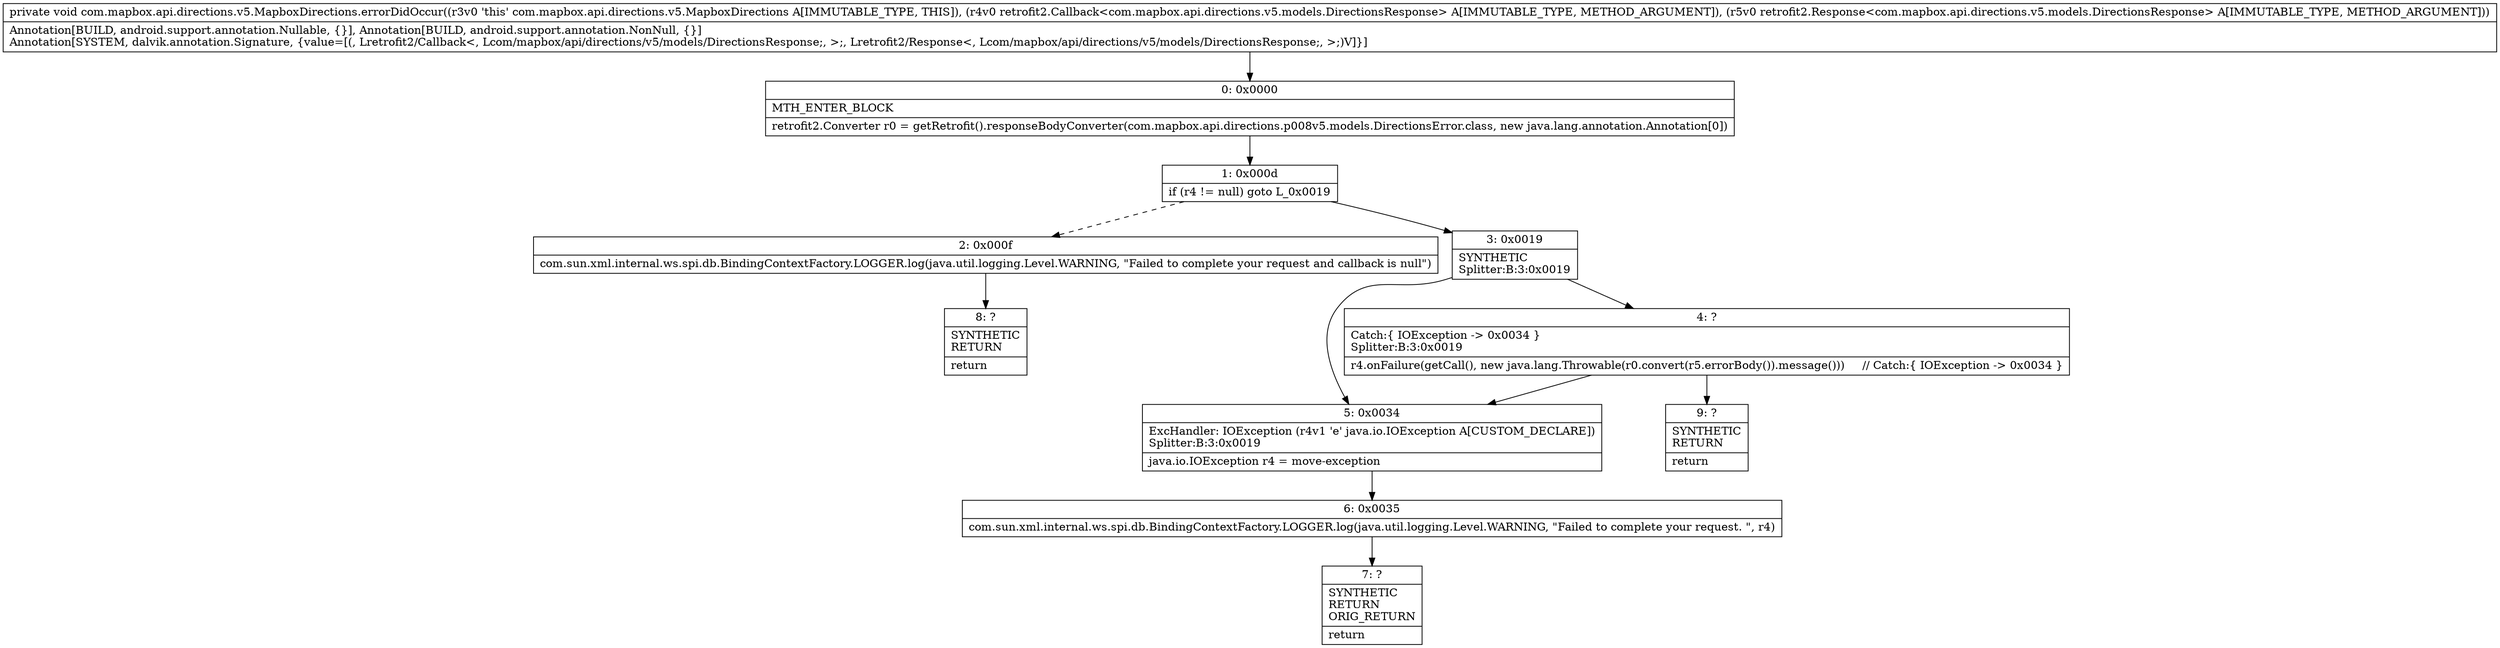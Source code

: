 digraph "CFG forcom.mapbox.api.directions.v5.MapboxDirections.errorDidOccur(Lretrofit2\/Callback;Lretrofit2\/Response;)V" {
Node_0 [shape=record,label="{0\:\ 0x0000|MTH_ENTER_BLOCK\l|retrofit2.Converter r0 = getRetrofit().responseBodyConverter(com.mapbox.api.directions.p008v5.models.DirectionsError.class, new java.lang.annotation.Annotation[0])\l}"];
Node_1 [shape=record,label="{1\:\ 0x000d|if (r4 != null) goto L_0x0019\l}"];
Node_2 [shape=record,label="{2\:\ 0x000f|com.sun.xml.internal.ws.spi.db.BindingContextFactory.LOGGER.log(java.util.logging.Level.WARNING, \"Failed to complete your request and callback is null\")\l}"];
Node_3 [shape=record,label="{3\:\ 0x0019|SYNTHETIC\lSplitter:B:3:0x0019\l}"];
Node_4 [shape=record,label="{4\:\ ?|Catch:\{ IOException \-\> 0x0034 \}\lSplitter:B:3:0x0019\l|r4.onFailure(getCall(), new java.lang.Throwable(r0.convert(r5.errorBody()).message()))     \/\/ Catch:\{ IOException \-\> 0x0034 \}\l}"];
Node_5 [shape=record,label="{5\:\ 0x0034|ExcHandler: IOException (r4v1 'e' java.io.IOException A[CUSTOM_DECLARE])\lSplitter:B:3:0x0019\l|java.io.IOException r4 = move\-exception\l}"];
Node_6 [shape=record,label="{6\:\ 0x0035|com.sun.xml.internal.ws.spi.db.BindingContextFactory.LOGGER.log(java.util.logging.Level.WARNING, \"Failed to complete your request. \", r4)\l}"];
Node_7 [shape=record,label="{7\:\ ?|SYNTHETIC\lRETURN\lORIG_RETURN\l|return\l}"];
Node_8 [shape=record,label="{8\:\ ?|SYNTHETIC\lRETURN\l|return\l}"];
Node_9 [shape=record,label="{9\:\ ?|SYNTHETIC\lRETURN\l|return\l}"];
MethodNode[shape=record,label="{private void com.mapbox.api.directions.v5.MapboxDirections.errorDidOccur((r3v0 'this' com.mapbox.api.directions.v5.MapboxDirections A[IMMUTABLE_TYPE, THIS]), (r4v0 retrofit2.Callback\<com.mapbox.api.directions.v5.models.DirectionsResponse\> A[IMMUTABLE_TYPE, METHOD_ARGUMENT]), (r5v0 retrofit2.Response\<com.mapbox.api.directions.v5.models.DirectionsResponse\> A[IMMUTABLE_TYPE, METHOD_ARGUMENT]))  | Annotation[BUILD, android.support.annotation.Nullable, \{\}], Annotation[BUILD, android.support.annotation.NonNull, \{\}]\lAnnotation[SYSTEM, dalvik.annotation.Signature, \{value=[(, Lretrofit2\/Callback\<, Lcom\/mapbox\/api\/directions\/v5\/models\/DirectionsResponse;, \>;, Lretrofit2\/Response\<, Lcom\/mapbox\/api\/directions\/v5\/models\/DirectionsResponse;, \>;)V]\}]\l}"];
MethodNode -> Node_0;
Node_0 -> Node_1;
Node_1 -> Node_2[style=dashed];
Node_1 -> Node_3;
Node_2 -> Node_8;
Node_3 -> Node_4;
Node_3 -> Node_5;
Node_4 -> Node_5;
Node_4 -> Node_9;
Node_5 -> Node_6;
Node_6 -> Node_7;
}

